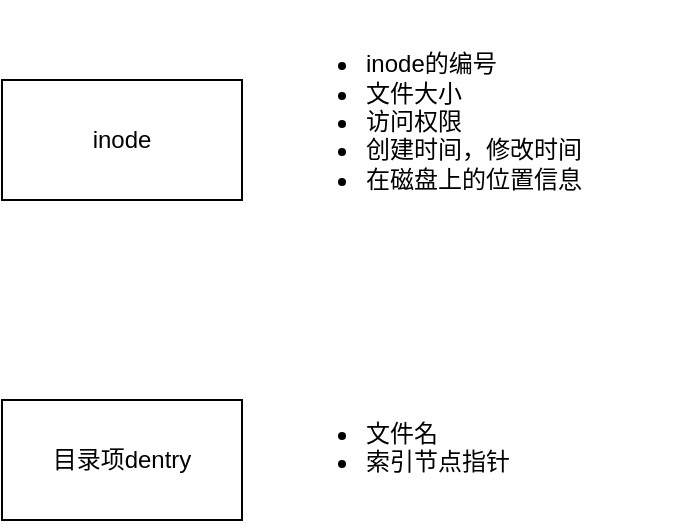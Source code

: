 <mxfile>
    <diagram id="O8c38OAF9wMXa5fqlbxW" name="第 1 页">
        <mxGraphModel dx="898" dy="463" grid="1" gridSize="10" guides="1" tooltips="1" connect="1" arrows="1" fold="1" page="1" pageScale="1" pageWidth="827" pageHeight="1169" math="0" shadow="0">
            <root>
                <mxCell id="0"/>
                <mxCell id="1" parent="0"/>
                <mxCell id="2" value="inode" style="rounded=0;whiteSpace=wrap;html=1;" vertex="1" parent="1">
                    <mxGeometry x="40" y="100" width="120" height="60" as="geometry"/>
                </mxCell>
                <mxCell id="3" value="&lt;ul&gt;&lt;li&gt;inode的编号&lt;/li&gt;&lt;li&gt;文件大小&lt;/li&gt;&lt;li&gt;访问权限&lt;/li&gt;&lt;li&gt;创建时间，修改时间&lt;/li&gt;&lt;li&gt;在磁盘上的位置信息&lt;/li&gt;&lt;/ul&gt;&lt;div&gt;&lt;br&gt;&lt;/div&gt;&lt;div&gt;&lt;br&gt;&lt;/div&gt;" style="text;strokeColor=none;fillColor=none;html=1;whiteSpace=wrap;verticalAlign=middle;overflow=hidden;" vertex="1" parent="1">
                    <mxGeometry x="180" y="60" width="200" height="150" as="geometry"/>
                </mxCell>
                <mxCell id="4" value="目录项dentry" style="rounded=0;whiteSpace=wrap;html=1;" vertex="1" parent="1">
                    <mxGeometry x="40" y="260" width="120" height="60" as="geometry"/>
                </mxCell>
                <mxCell id="5" value="&lt;ul&gt;&lt;li&gt;文件名&lt;/li&gt;&lt;li&gt;索引节点指针&lt;/li&gt;&lt;/ul&gt;&lt;div&gt;&lt;br&gt;&lt;/div&gt;&lt;div&gt;&lt;br&gt;&lt;/div&gt;" style="text;strokeColor=none;fillColor=none;html=1;whiteSpace=wrap;verticalAlign=middle;overflow=hidden;" vertex="1" parent="1">
                    <mxGeometry x="180" y="255" width="200" height="70" as="geometry"/>
                </mxCell>
            </root>
        </mxGraphModel>
    </diagram>
</mxfile>